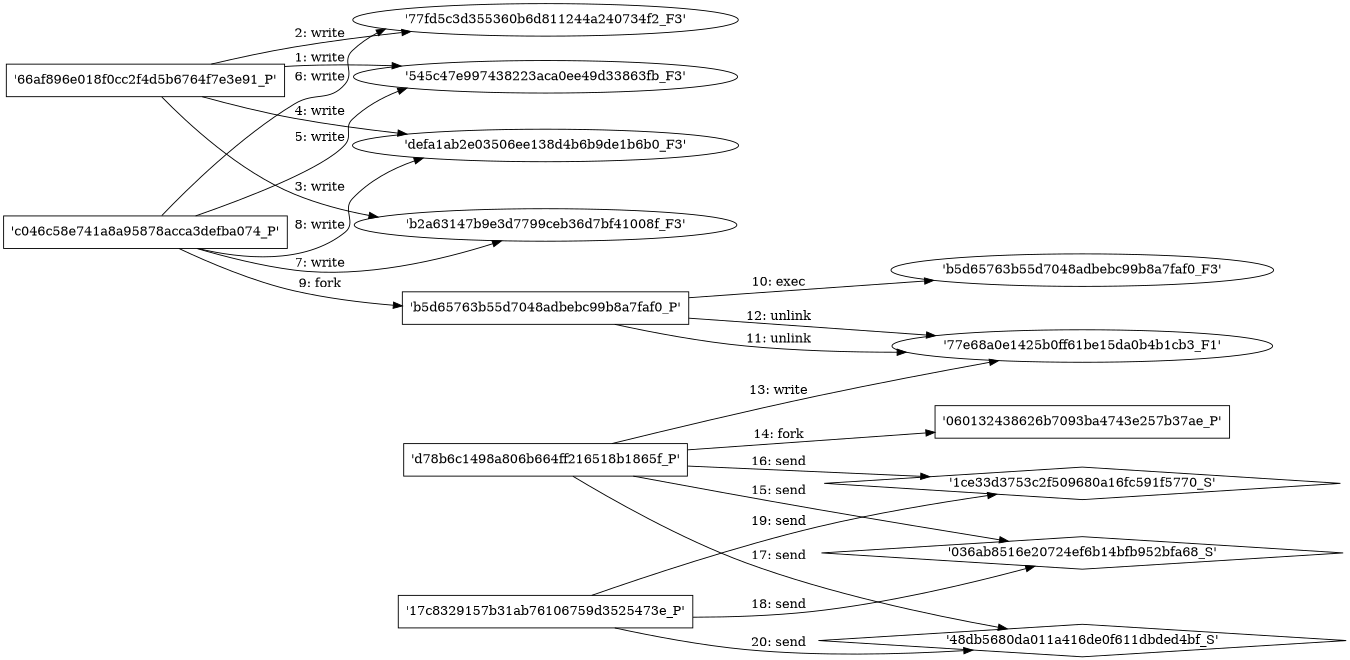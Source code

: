 digraph "D:\Learning\Paper\apt\基于CTI的攻击预警\Dataset\攻击图\ASGfromALLCTI\Phishing Games.dot" {
rankdir="LR"
size="9"
fixedsize="false"
splines="true"
nodesep=0.3
ranksep=0
fontsize=10
overlap="scalexy"
engine= "neato"
	"'545c47e997438223aca0ee49d33863fb_F3'" [node_type=file shape=ellipse]
	"'66af896e018f0cc2f4d5b6764f7e3e91_P'" [node_type=Process shape=box]
	"'66af896e018f0cc2f4d5b6764f7e3e91_P'" -> "'545c47e997438223aca0ee49d33863fb_F3'" [label="1: write"]
	"'77fd5c3d355360b6d811244a240734f2_F3'" [node_type=file shape=ellipse]
	"'66af896e018f0cc2f4d5b6764f7e3e91_P'" [node_type=Process shape=box]
	"'66af896e018f0cc2f4d5b6764f7e3e91_P'" -> "'77fd5c3d355360b6d811244a240734f2_F3'" [label="2: write"]
	"'b2a63147b9e3d7799ceb36d7bf41008f_F3'" [node_type=file shape=ellipse]
	"'66af896e018f0cc2f4d5b6764f7e3e91_P'" [node_type=Process shape=box]
	"'66af896e018f0cc2f4d5b6764f7e3e91_P'" -> "'b2a63147b9e3d7799ceb36d7bf41008f_F3'" [label="3: write"]
	"'defa1ab2e03506ee138d4b6b9de1b6b0_F3'" [node_type=file shape=ellipse]
	"'66af896e018f0cc2f4d5b6764f7e3e91_P'" [node_type=Process shape=box]
	"'66af896e018f0cc2f4d5b6764f7e3e91_P'" -> "'defa1ab2e03506ee138d4b6b9de1b6b0_F3'" [label="4: write"]
	"'545c47e997438223aca0ee49d33863fb_F3'" [node_type=file shape=ellipse]
	"'c046c58e741a8a95878acca3defba074_P'" [node_type=Process shape=box]
	"'c046c58e741a8a95878acca3defba074_P'" -> "'545c47e997438223aca0ee49d33863fb_F3'" [label="5: write"]
	"'77fd5c3d355360b6d811244a240734f2_F3'" [node_type=file shape=ellipse]
	"'c046c58e741a8a95878acca3defba074_P'" [node_type=Process shape=box]
	"'c046c58e741a8a95878acca3defba074_P'" -> "'77fd5c3d355360b6d811244a240734f2_F3'" [label="6: write"]
	"'b2a63147b9e3d7799ceb36d7bf41008f_F3'" [node_type=file shape=ellipse]
	"'c046c58e741a8a95878acca3defba074_P'" [node_type=Process shape=box]
	"'c046c58e741a8a95878acca3defba074_P'" -> "'b2a63147b9e3d7799ceb36d7bf41008f_F3'" [label="7: write"]
	"'defa1ab2e03506ee138d4b6b9de1b6b0_F3'" [node_type=file shape=ellipse]
	"'c046c58e741a8a95878acca3defba074_P'" [node_type=Process shape=box]
	"'c046c58e741a8a95878acca3defba074_P'" -> "'defa1ab2e03506ee138d4b6b9de1b6b0_F3'" [label="8: write"]
	"'c046c58e741a8a95878acca3defba074_P'" [node_type=Process shape=box]
	"'b5d65763b55d7048adbebc99b8a7faf0_P'" [node_type=Process shape=box]
	"'c046c58e741a8a95878acca3defba074_P'" -> "'b5d65763b55d7048adbebc99b8a7faf0_P'" [label="9: fork"]
	"'b5d65763b55d7048adbebc99b8a7faf0_P'" [node_type=Process shape=box]
	"'b5d65763b55d7048adbebc99b8a7faf0_F3'" [node_type=File shape=ellipse]
	"'b5d65763b55d7048adbebc99b8a7faf0_P'" -> "'b5d65763b55d7048adbebc99b8a7faf0_F3'" [label="10: exec"]
	"'77e68a0e1425b0ff61be15da0b4b1cb3_F1'" [node_type=file shape=ellipse]
	"'b5d65763b55d7048adbebc99b8a7faf0_P'" [node_type=Process shape=box]
	"'b5d65763b55d7048adbebc99b8a7faf0_P'" -> "'77e68a0e1425b0ff61be15da0b4b1cb3_F1'" [label="11: unlink"]
	"'77e68a0e1425b0ff61be15da0b4b1cb3_F1'" [node_type=file shape=ellipse]
	"'b5d65763b55d7048adbebc99b8a7faf0_P'" [node_type=Process shape=box]
	"'b5d65763b55d7048adbebc99b8a7faf0_P'" -> "'77e68a0e1425b0ff61be15da0b4b1cb3_F1'" [label="12: unlink"]
	"'77e68a0e1425b0ff61be15da0b4b1cb3_F1'" [node_type=file shape=ellipse]
	"'d78b6c1498a806b664ff216518b1865f_P'" [node_type=Process shape=box]
	"'d78b6c1498a806b664ff216518b1865f_P'" -> "'77e68a0e1425b0ff61be15da0b4b1cb3_F1'" [label="13: write"]
	"'d78b6c1498a806b664ff216518b1865f_P'" [node_type=Process shape=box]
	"'060132438626b7093ba4743e257b37ae_P'" [node_type=Process shape=box]
	"'d78b6c1498a806b664ff216518b1865f_P'" -> "'060132438626b7093ba4743e257b37ae_P'" [label="14: fork"]
	"'036ab8516e20724ef6b14bfb952bfa68_S'" [node_type=Socket shape=diamond]
	"'d78b6c1498a806b664ff216518b1865f_P'" [node_type=Process shape=box]
	"'d78b6c1498a806b664ff216518b1865f_P'" -> "'036ab8516e20724ef6b14bfb952bfa68_S'" [label="15: send"]
	"'1ce33d3753c2f509680a16fc591f5770_S'" [node_type=Socket shape=diamond]
	"'d78b6c1498a806b664ff216518b1865f_P'" [node_type=Process shape=box]
	"'d78b6c1498a806b664ff216518b1865f_P'" -> "'1ce33d3753c2f509680a16fc591f5770_S'" [label="16: send"]
	"'48db5680da011a416de0f611dbded4bf_S'" [node_type=Socket shape=diamond]
	"'d78b6c1498a806b664ff216518b1865f_P'" [node_type=Process shape=box]
	"'d78b6c1498a806b664ff216518b1865f_P'" -> "'48db5680da011a416de0f611dbded4bf_S'" [label="17: send"]
	"'036ab8516e20724ef6b14bfb952bfa68_S'" [node_type=Socket shape=diamond]
	"'17c8329157b31ab76106759d3525473e_P'" [node_type=Process shape=box]
	"'17c8329157b31ab76106759d3525473e_P'" -> "'036ab8516e20724ef6b14bfb952bfa68_S'" [label="18: send"]
	"'1ce33d3753c2f509680a16fc591f5770_S'" [node_type=Socket shape=diamond]
	"'17c8329157b31ab76106759d3525473e_P'" [node_type=Process shape=box]
	"'17c8329157b31ab76106759d3525473e_P'" -> "'1ce33d3753c2f509680a16fc591f5770_S'" [label="19: send"]
	"'48db5680da011a416de0f611dbded4bf_S'" [node_type=Socket shape=diamond]
	"'17c8329157b31ab76106759d3525473e_P'" [node_type=Process shape=box]
	"'17c8329157b31ab76106759d3525473e_P'" -> "'48db5680da011a416de0f611dbded4bf_S'" [label="20: send"]
}
